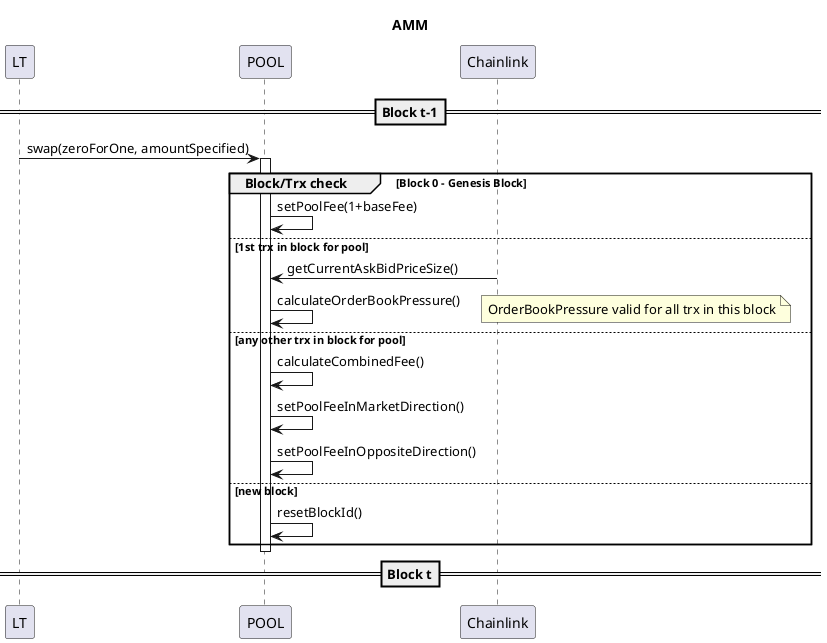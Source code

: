 @startuml AMM
'skinparam defaultFontName Segoe UI

title AMM

==Block t-1==
LT->POOL: swap(zeroForOne, amountSpecified)
activate POOL

group Block/Trx check [Block 0 - Genesis Block]
POOL->POOL:setPoolFee(1+baseFee)

else 1st trx in block for pool
POOL<-Chainlink: getCurrentAskBidPriceSize()
POOL->POOL: calculateOrderBookPressure()
note right: OrderBookPressure valid for all trx in this block

else any other trx in block for pool
POOL->POOL: calculateCombinedFee()
POOL->POOL: setPoolFeeInMarketDirection()
POOL->POOL: setPoolFeeInOppositeDirection()

else new block
POOL->POOL:resetBlockId()
end
deactivate POOL


==Block t==

@enduml